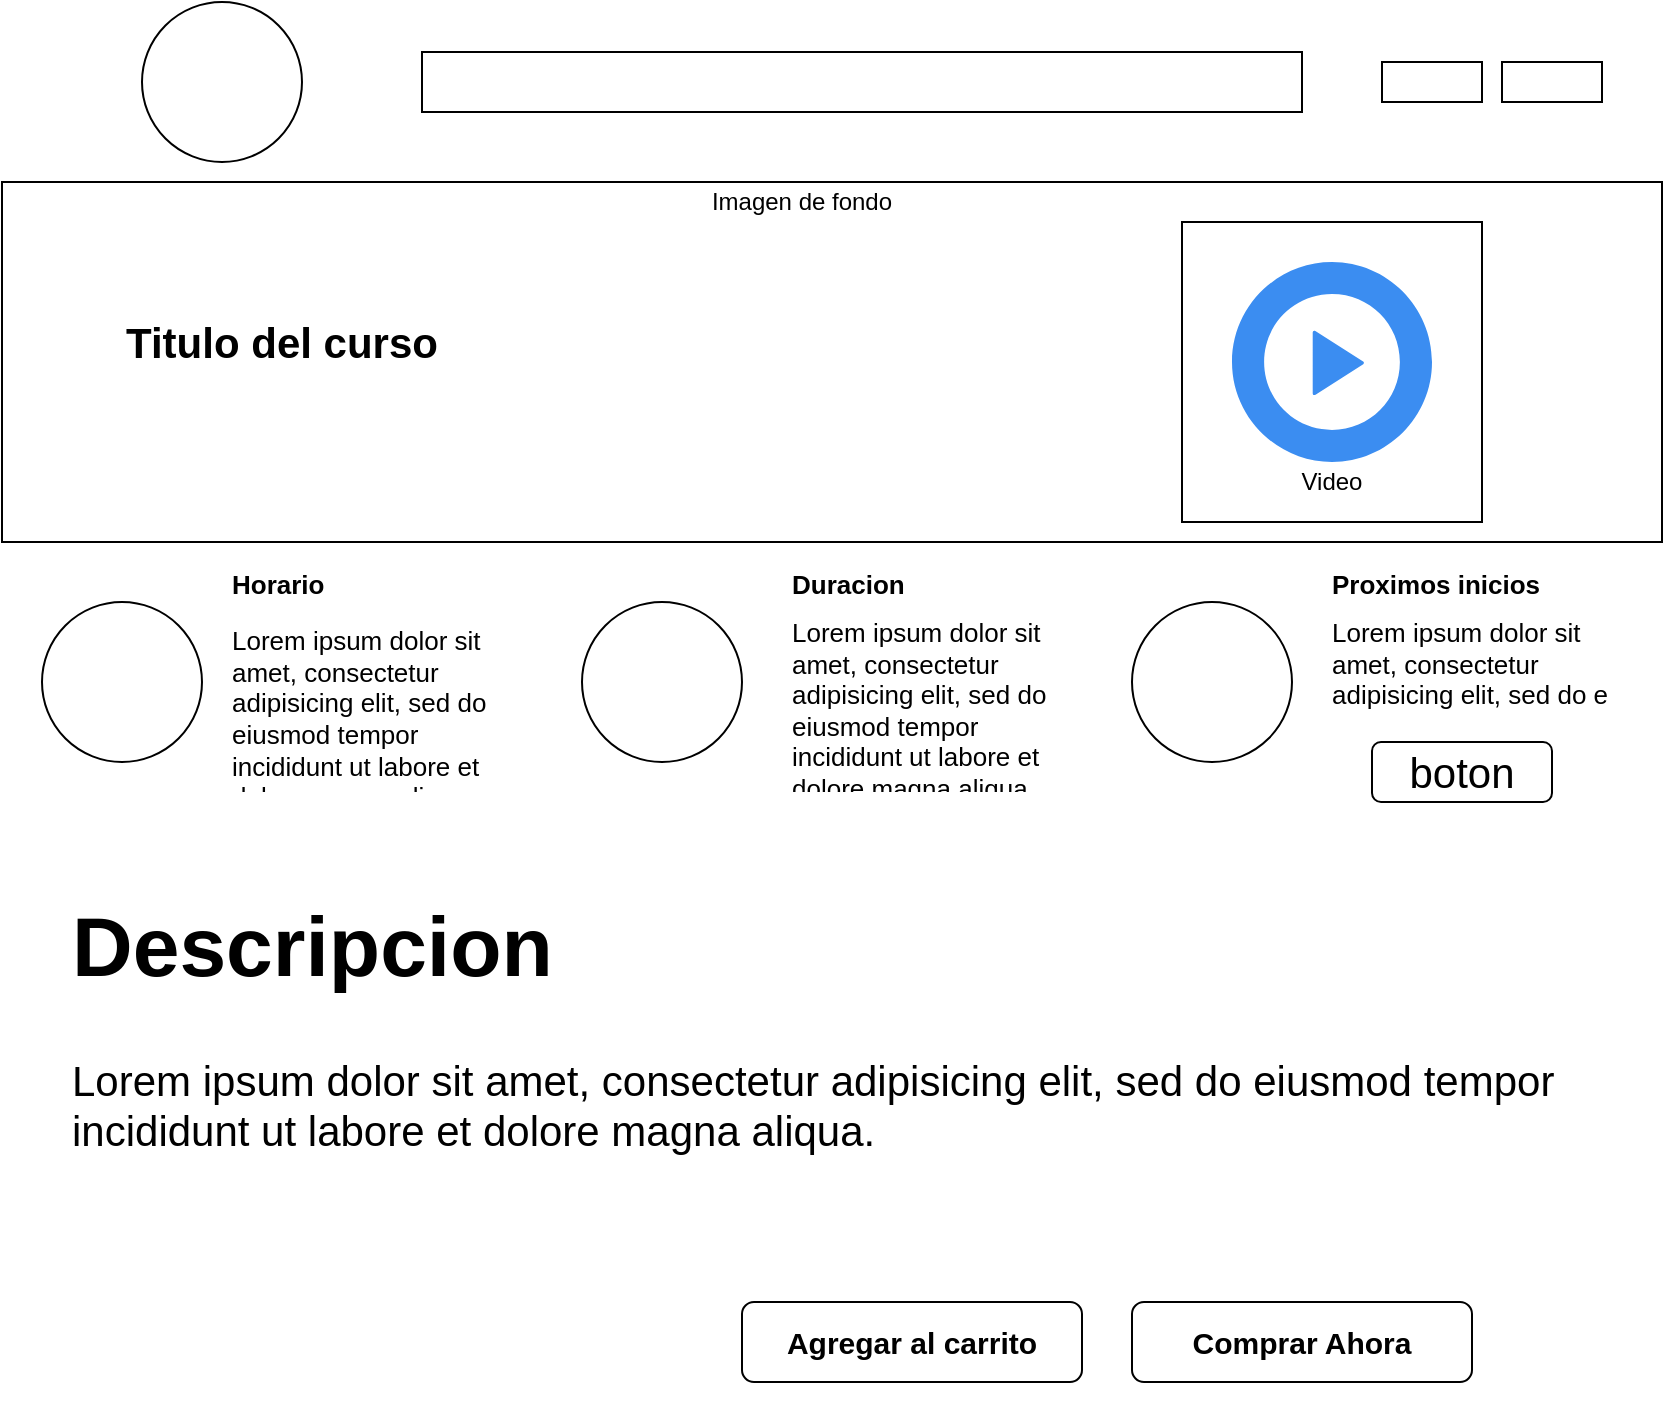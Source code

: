 <mxfile version="15.2.9" type="github">
  <diagram id="JgSvBfDvB_D5Z-AoVeIU" name="Page-1">
    <mxGraphModel dx="868" dy="482" grid="1" gridSize="10" guides="1" tooltips="1" connect="1" arrows="1" fold="1" page="1" pageScale="1" pageWidth="827" pageHeight="1169" math="0" shadow="0">
      <root>
        <mxCell id="0" />
        <mxCell id="1" parent="0" />
        <mxCell id="6YGEB5Kaw4sNpGn_EE-i-1" value="" style="ellipse;whiteSpace=wrap;html=1;aspect=fixed;" vertex="1" parent="1">
          <mxGeometry x="70" y="40" width="80" height="80" as="geometry" />
        </mxCell>
        <mxCell id="6YGEB5Kaw4sNpGn_EE-i-2" value="" style="rounded=0;whiteSpace=wrap;html=1;" vertex="1" parent="1">
          <mxGeometry x="210" y="65" width="440" height="30" as="geometry" />
        </mxCell>
        <mxCell id="6YGEB5Kaw4sNpGn_EE-i-3" value="" style="rounded=0;whiteSpace=wrap;html=1;" vertex="1" parent="1">
          <mxGeometry x="690" y="70" width="50" height="20" as="geometry" />
        </mxCell>
        <mxCell id="6YGEB5Kaw4sNpGn_EE-i-4" value="" style="rounded=0;whiteSpace=wrap;html=1;" vertex="1" parent="1">
          <mxGeometry x="750" y="70" width="50" height="20" as="geometry" />
        </mxCell>
        <mxCell id="6YGEB5Kaw4sNpGn_EE-i-5" value="" style="rounded=0;whiteSpace=wrap;html=1;" vertex="1" parent="1">
          <mxGeometry y="130" width="830" height="180" as="geometry" />
        </mxCell>
        <mxCell id="6YGEB5Kaw4sNpGn_EE-i-6" value="Titulo del curso" style="text;html=1;strokeColor=none;fillColor=none;align=center;verticalAlign=middle;whiteSpace=wrap;rounded=0;fontSize=21;fontStyle=1" vertex="1" parent="1">
          <mxGeometry x="40" y="180" width="200" height="60" as="geometry" />
        </mxCell>
        <mxCell id="6YGEB5Kaw4sNpGn_EE-i-8" value="" style="whiteSpace=wrap;html=1;aspect=fixed;" vertex="1" parent="1">
          <mxGeometry x="590" y="150" width="150" height="150" as="geometry" />
        </mxCell>
        <mxCell id="6YGEB5Kaw4sNpGn_EE-i-9" value="" style="sketch=0;html=1;aspect=fixed;strokeColor=none;shadow=0;align=center;verticalAlign=top;fillColor=#3B8DF1;shape=mxgraph.gcp2.play_start" vertex="1" parent="1">
          <mxGeometry x="615" y="170" width="100" height="100" as="geometry" />
        </mxCell>
        <mxCell id="6YGEB5Kaw4sNpGn_EE-i-10" value="Video" style="text;html=1;strokeColor=none;fillColor=none;align=center;verticalAlign=middle;whiteSpace=wrap;rounded=0;" vertex="1" parent="1">
          <mxGeometry x="645" y="270" width="40" height="20" as="geometry" />
        </mxCell>
        <mxCell id="6YGEB5Kaw4sNpGn_EE-i-11" value="Imagen de fondo" style="text;html=1;strokeColor=none;fillColor=none;align=center;verticalAlign=middle;whiteSpace=wrap;rounded=0;" vertex="1" parent="1">
          <mxGeometry x="300" y="130" width="200" height="20" as="geometry" />
        </mxCell>
        <mxCell id="6YGEB5Kaw4sNpGn_EE-i-14" value="" style="ellipse;whiteSpace=wrap;html=1;fontSize=21;" vertex="1" parent="1">
          <mxGeometry x="20" y="340" width="80" height="80" as="geometry" />
        </mxCell>
        <mxCell id="6YGEB5Kaw4sNpGn_EE-i-16" value="&lt;h1 style=&quot;font-size: 13px&quot;&gt;&lt;font style=&quot;font-size: 13px&quot;&gt;Horario&lt;/font&gt;&lt;/h1&gt;&lt;p style=&quot;font-size: 13px&quot;&gt;&lt;font style=&quot;font-size: 13px&quot;&gt;Lorem ipsum dolor sit amet, consectetur adipisicing elit, sed do eiusmod tempor incididunt ut labore et dolore magna aliqua.&lt;/font&gt;&lt;/p&gt;" style="text;html=1;strokeColor=none;fillColor=none;spacing=5;spacingTop=-20;whiteSpace=wrap;overflow=hidden;rounded=0;fontSize=21;" vertex="1" parent="1">
          <mxGeometry x="110" y="325" width="150" height="110" as="geometry" />
        </mxCell>
        <mxCell id="6YGEB5Kaw4sNpGn_EE-i-17" value="" style="ellipse;whiteSpace=wrap;html=1;fontSize=21;" vertex="1" parent="1">
          <mxGeometry x="290" y="340" width="80" height="80" as="geometry" />
        </mxCell>
        <mxCell id="6YGEB5Kaw4sNpGn_EE-i-18" value="&lt;h1 style=&quot;font-size: 13px&quot;&gt;&lt;span&gt;Duracion&lt;/span&gt;&lt;/h1&gt;&lt;h1 style=&quot;font-size: 13px&quot;&gt;&lt;span style=&quot;font-weight: normal&quot;&gt;Lorem ipsum dolor sit amet, consectetur adipisicing elit, sed do eiusmod tempor incididunt ut labore et dolore magna aliqua.&lt;/span&gt;&lt;br&gt;&lt;/h1&gt;" style="text;html=1;strokeColor=none;fillColor=none;spacing=5;spacingTop=-20;whiteSpace=wrap;overflow=hidden;rounded=0;fontSize=21;" vertex="1" parent="1">
          <mxGeometry x="390" y="325" width="150" height="110" as="geometry" />
        </mxCell>
        <mxCell id="6YGEB5Kaw4sNpGn_EE-i-19" value="&lt;h1 style=&quot;font-size: 13px&quot;&gt;Proximos inicios&lt;/h1&gt;&lt;h1 style=&quot;font-size: 13px&quot;&gt;&lt;span style=&quot;font-weight: normal&quot;&gt;Lorem ipsum dolor sit amet, consectetur adipisicing elit, sed do e&lt;/span&gt;&lt;br&gt;&lt;/h1&gt;&lt;div&gt;&lt;span style=&quot;font-weight: normal&quot;&gt;&lt;br&gt;&lt;/span&gt;&lt;/div&gt;" style="text;html=1;strokeColor=none;fillColor=none;spacing=5;spacingTop=-20;whiteSpace=wrap;overflow=hidden;rounded=0;fontSize=21;" vertex="1" parent="1">
          <mxGeometry x="660" y="325" width="150" height="110" as="geometry" />
        </mxCell>
        <mxCell id="6YGEB5Kaw4sNpGn_EE-i-20" value="" style="ellipse;whiteSpace=wrap;html=1;fontSize=21;" vertex="1" parent="1">
          <mxGeometry x="565" y="340" width="80" height="80" as="geometry" />
        </mxCell>
        <mxCell id="6YGEB5Kaw4sNpGn_EE-i-21" value="boton" style="rounded=1;whiteSpace=wrap;html=1;fontSize=21;" vertex="1" parent="1">
          <mxGeometry x="685" y="410" width="90" height="30" as="geometry" />
        </mxCell>
        <mxCell id="6YGEB5Kaw4sNpGn_EE-i-22" value="&lt;h1&gt;Descripcion&lt;/h1&gt;&lt;p&gt;Lorem ipsum dolor sit amet, consectetur adipisicing elit, sed do eiusmod tempor incididunt ut labore et dolore magna aliqua.&lt;/p&gt;" style="text;html=1;strokeColor=none;fillColor=none;spacing=5;spacingTop=-20;whiteSpace=wrap;overflow=hidden;rounded=0;fontSize=21;" vertex="1" parent="1">
          <mxGeometry x="30" y="470" width="780" height="280" as="geometry" />
        </mxCell>
        <mxCell id="6YGEB5Kaw4sNpGn_EE-i-23" value="Agregar al carrito" style="rounded=1;whiteSpace=wrap;html=1;fontSize=15;fontStyle=1" vertex="1" parent="1">
          <mxGeometry x="370" y="690" width="170" height="40" as="geometry" />
        </mxCell>
        <mxCell id="6YGEB5Kaw4sNpGn_EE-i-24" value="Comprar Ahora" style="rounded=1;whiteSpace=wrap;html=1;fontSize=15;fontStyle=1" vertex="1" parent="1">
          <mxGeometry x="565" y="690" width="170" height="40" as="geometry" />
        </mxCell>
      </root>
    </mxGraphModel>
  </diagram>
</mxfile>
